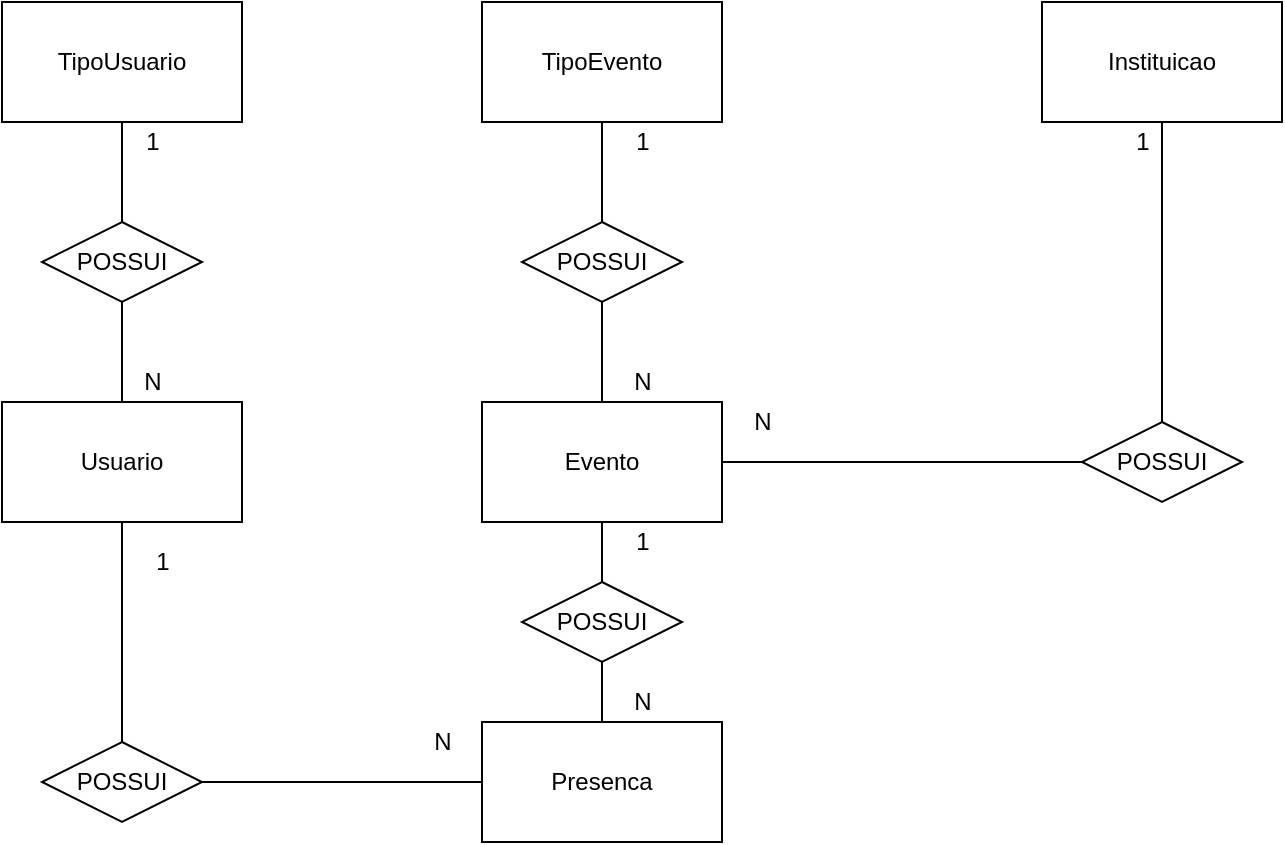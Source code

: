 <mxfile version="12.7.0" type="device" pages="2"><diagram id="K48aJAvUoYO4O04PB2SY" name="Conceitual"><mxGraphModel dx="1038" dy="553" grid="1" gridSize="10" guides="1" tooltips="1" connect="1" arrows="1" fold="1" page="1" pageScale="1" pageWidth="827" pageHeight="1169" math="0" shadow="0"><root><mxCell id="0"/><mxCell id="1" parent="0"/><mxCell id="UtVYDfnkiscIZYgekCT1-8" style="edgeStyle=orthogonalEdgeStyle;rounded=0;orthogonalLoop=1;jettySize=auto;html=1;endArrow=none;endFill=0;" parent="1" source="UtVYDfnkiscIZYgekCT1-1" target="UtVYDfnkiscIZYgekCT1-7" edge="1"><mxGeometry relative="1" as="geometry"/></mxCell><mxCell id="UtVYDfnkiscIZYgekCT1-1" value="TipoUsuario" style="rounded=0;whiteSpace=wrap;html=1;" parent="1" vertex="1"><mxGeometry x="80" y="80" width="120" height="60" as="geometry"/></mxCell><mxCell id="UtVYDfnkiscIZYgekCT1-23" style="edgeStyle=orthogonalEdgeStyle;rounded=0;orthogonalLoop=1;jettySize=auto;html=1;endArrow=none;endFill=0;" parent="1" source="UtVYDfnkiscIZYgekCT1-2" target="UtVYDfnkiscIZYgekCT1-22" edge="1"><mxGeometry relative="1" as="geometry"/></mxCell><mxCell id="UtVYDfnkiscIZYgekCT1-2" value="Usuario" style="rounded=0;whiteSpace=wrap;html=1;" parent="1" vertex="1"><mxGeometry x="80" y="280" width="120" height="60" as="geometry"/></mxCell><mxCell id="UtVYDfnkiscIZYgekCT1-13" style="edgeStyle=orthogonalEdgeStyle;rounded=0;orthogonalLoop=1;jettySize=auto;html=1;endArrow=none;endFill=0;" parent="1" source="UtVYDfnkiscIZYgekCT1-3" target="UtVYDfnkiscIZYgekCT1-12" edge="1"><mxGeometry relative="1" as="geometry"/></mxCell><mxCell id="UtVYDfnkiscIZYgekCT1-3" value="TipoEvento" style="rounded=0;whiteSpace=wrap;html=1;" parent="1" vertex="1"><mxGeometry x="320" y="80" width="120" height="60" as="geometry"/></mxCell><mxCell id="UtVYDfnkiscIZYgekCT1-18" style="edgeStyle=orthogonalEdgeStyle;rounded=0;orthogonalLoop=1;jettySize=auto;html=1;endArrow=none;endFill=0;" parent="1" source="UtVYDfnkiscIZYgekCT1-4" target="UtVYDfnkiscIZYgekCT1-17" edge="1"><mxGeometry relative="1" as="geometry"/></mxCell><mxCell id="UtVYDfnkiscIZYgekCT1-4" value="Evento" style="rounded=0;whiteSpace=wrap;html=1;" parent="1" vertex="1"><mxGeometry x="320" y="280" width="120" height="60" as="geometry"/></mxCell><mxCell id="UtVYDfnkiscIZYgekCT1-5" value="Presenca" style="rounded=0;whiteSpace=wrap;html=1;" parent="1" vertex="1"><mxGeometry x="320" y="440" width="120" height="60" as="geometry"/></mxCell><mxCell id="UtVYDfnkiscIZYgekCT1-28" style="edgeStyle=orthogonalEdgeStyle;rounded=0;orthogonalLoop=1;jettySize=auto;html=1;entryX=0.5;entryY=0;entryDx=0;entryDy=0;endArrow=none;endFill=0;" parent="1" source="UtVYDfnkiscIZYgekCT1-6" target="UtVYDfnkiscIZYgekCT1-27" edge="1"><mxGeometry relative="1" as="geometry"/></mxCell><mxCell id="UtVYDfnkiscIZYgekCT1-6" value="Instituicao" style="rounded=0;whiteSpace=wrap;html=1;" parent="1" vertex="1"><mxGeometry x="600" y="80" width="120" height="60" as="geometry"/></mxCell><mxCell id="UtVYDfnkiscIZYgekCT1-9" style="edgeStyle=orthogonalEdgeStyle;rounded=0;orthogonalLoop=1;jettySize=auto;html=1;endArrow=none;endFill=0;" parent="1" source="UtVYDfnkiscIZYgekCT1-7" target="UtVYDfnkiscIZYgekCT1-2" edge="1"><mxGeometry relative="1" as="geometry"/></mxCell><mxCell id="UtVYDfnkiscIZYgekCT1-7" value="POSSUI" style="rhombus;whiteSpace=wrap;html=1;" parent="1" vertex="1"><mxGeometry x="100" y="190" width="80" height="40" as="geometry"/></mxCell><mxCell id="UtVYDfnkiscIZYgekCT1-10" value="1" style="text;html=1;align=center;verticalAlign=middle;resizable=0;points=[];autosize=1;" parent="1" vertex="1"><mxGeometry x="145" y="140" width="20" height="20" as="geometry"/></mxCell><mxCell id="UtVYDfnkiscIZYgekCT1-11" value="N" style="text;html=1;align=center;verticalAlign=middle;resizable=0;points=[];autosize=1;" parent="1" vertex="1"><mxGeometry x="145" y="260" width="20" height="20" as="geometry"/></mxCell><mxCell id="UtVYDfnkiscIZYgekCT1-14" style="edgeStyle=orthogonalEdgeStyle;rounded=0;orthogonalLoop=1;jettySize=auto;html=1;entryX=0.5;entryY=0;entryDx=0;entryDy=0;endArrow=none;endFill=0;" parent="1" source="UtVYDfnkiscIZYgekCT1-12" target="UtVYDfnkiscIZYgekCT1-4" edge="1"><mxGeometry relative="1" as="geometry"/></mxCell><mxCell id="UtVYDfnkiscIZYgekCT1-12" value="POSSUI" style="rhombus;whiteSpace=wrap;html=1;" parent="1" vertex="1"><mxGeometry x="340" y="190" width="80" height="40" as="geometry"/></mxCell><mxCell id="UtVYDfnkiscIZYgekCT1-15" value="1" style="text;html=1;align=center;verticalAlign=middle;resizable=0;points=[];autosize=1;" parent="1" vertex="1"><mxGeometry x="390" y="140" width="20" height="20" as="geometry"/></mxCell><mxCell id="UtVYDfnkiscIZYgekCT1-16" value="N" style="text;html=1;align=center;verticalAlign=middle;resizable=0;points=[];autosize=1;" parent="1" vertex="1"><mxGeometry x="390" y="260" width="20" height="20" as="geometry"/></mxCell><mxCell id="UtVYDfnkiscIZYgekCT1-19" style="edgeStyle=orthogonalEdgeStyle;rounded=0;orthogonalLoop=1;jettySize=auto;html=1;endArrow=none;endFill=0;" parent="1" source="UtVYDfnkiscIZYgekCT1-17" target="UtVYDfnkiscIZYgekCT1-5" edge="1"><mxGeometry relative="1" as="geometry"/></mxCell><mxCell id="UtVYDfnkiscIZYgekCT1-17" value="POSSUI" style="rhombus;whiteSpace=wrap;html=1;" parent="1" vertex="1"><mxGeometry x="340" y="370" width="80" height="40" as="geometry"/></mxCell><mxCell id="UtVYDfnkiscIZYgekCT1-20" value="1" style="text;html=1;align=center;verticalAlign=middle;resizable=0;points=[];autosize=1;" parent="1" vertex="1"><mxGeometry x="390" y="340" width="20" height="20" as="geometry"/></mxCell><mxCell id="UtVYDfnkiscIZYgekCT1-21" value="N" style="text;html=1;align=center;verticalAlign=middle;resizable=0;points=[];autosize=1;" parent="1" vertex="1"><mxGeometry x="390" y="420" width="20" height="20" as="geometry"/></mxCell><mxCell id="UtVYDfnkiscIZYgekCT1-24" style="edgeStyle=orthogonalEdgeStyle;rounded=0;orthogonalLoop=1;jettySize=auto;html=1;endArrow=none;endFill=0;" parent="1" source="UtVYDfnkiscIZYgekCT1-22" target="UtVYDfnkiscIZYgekCT1-5" edge="1"><mxGeometry relative="1" as="geometry"/></mxCell><mxCell id="UtVYDfnkiscIZYgekCT1-22" value="POSSUI" style="rhombus;whiteSpace=wrap;html=1;" parent="1" vertex="1"><mxGeometry x="100" y="450" width="80" height="40" as="geometry"/></mxCell><mxCell id="UtVYDfnkiscIZYgekCT1-25" value="1" style="text;html=1;align=center;verticalAlign=middle;resizable=0;points=[];autosize=1;" parent="1" vertex="1"><mxGeometry x="150" y="350" width="20" height="20" as="geometry"/></mxCell><mxCell id="UtVYDfnkiscIZYgekCT1-26" value="N" style="text;html=1;align=center;verticalAlign=middle;resizable=0;points=[];autosize=1;" parent="1" vertex="1"><mxGeometry x="290" y="440" width="20" height="20" as="geometry"/></mxCell><mxCell id="UtVYDfnkiscIZYgekCT1-29" style="edgeStyle=orthogonalEdgeStyle;rounded=0;orthogonalLoop=1;jettySize=auto;html=1;endArrow=none;endFill=0;" parent="1" source="UtVYDfnkiscIZYgekCT1-27" target="UtVYDfnkiscIZYgekCT1-4" edge="1"><mxGeometry relative="1" as="geometry"/></mxCell><mxCell id="UtVYDfnkiscIZYgekCT1-27" value="POSSUI" style="rhombus;whiteSpace=wrap;html=1;" parent="1" vertex="1"><mxGeometry x="620" y="290" width="80" height="40" as="geometry"/></mxCell><mxCell id="UtVYDfnkiscIZYgekCT1-30" value="1" style="text;html=1;align=center;verticalAlign=middle;resizable=0;points=[];autosize=1;" parent="1" vertex="1"><mxGeometry x="640" y="140" width="20" height="20" as="geometry"/></mxCell><mxCell id="UtVYDfnkiscIZYgekCT1-31" value="N" style="text;html=1;align=center;verticalAlign=middle;resizable=0;points=[];autosize=1;" parent="1" vertex="1"><mxGeometry x="450" y="280" width="20" height="20" as="geometry"/></mxCell></root></mxGraphModel></diagram><diagram id="8m7ZlfTtqjZyplbw3wI1" name="Logico"><mxGraphModel dx="1038" dy="580" grid="1" gridSize="10" guides="1" tooltips="1" connect="1" arrows="1" fold="1" page="1" pageScale="1" pageWidth="827" pageHeight="1169" math="0" shadow="0"><root><mxCell id="Yp0lkt85vlOk4beEO4SD-0"/><mxCell id="Yp0lkt85vlOk4beEO4SD-1" parent="Yp0lkt85vlOk4beEO4SD-0"/><mxCell id="Yp0lkt85vlOk4beEO4SD-2" value="TipoUsuario" style="swimlane;fontStyle=0;childLayout=stackLayout;horizontal=1;startSize=26;fillColor=#e0e0e0;horizontalStack=0;resizeParent=1;resizeParentMax=0;resizeLast=0;collapsible=1;marginBottom=0;swimlaneFillColor=#ffffff;align=center;fontSize=14;" vertex="1" parent="Yp0lkt85vlOk4beEO4SD-1"><mxGeometry x="53.12" y="80" width="186.88" height="92" as="geometry"/></mxCell><mxCell id="Yp0lkt85vlOk4beEO4SD-3" value="IdTipoUsuario (int)" style="shape=partialRectangle;top=0;left=0;right=0;bottom=1;align=left;verticalAlign=middle;fillColor=none;spacingLeft=34;spacingRight=4;overflow=hidden;rotatable=0;points=[[0,0.5],[1,0.5]];portConstraint=eastwest;dropTarget=0;fontStyle=5;fontSize=12;" vertex="1" parent="Yp0lkt85vlOk4beEO4SD-2"><mxGeometry y="26" width="186.88" height="30" as="geometry"/></mxCell><mxCell id="Yp0lkt85vlOk4beEO4SD-4" value="PK" style="shape=partialRectangle;top=0;left=0;bottom=0;fillColor=none;align=left;verticalAlign=middle;spacingLeft=4;spacingRight=4;overflow=hidden;rotatable=0;points=[];portConstraint=eastwest;part=1;fontSize=12;" vertex="1" connectable="0" parent="Yp0lkt85vlOk4beEO4SD-3"><mxGeometry width="30" height="30" as="geometry"/></mxCell><mxCell id="Yp0lkt85vlOk4beEO4SD-5" value="TituloTipoUsuario (varchar)" style="shape=partialRectangle;top=0;left=0;right=0;bottom=0;align=left;verticalAlign=top;fillColor=none;spacingLeft=34;spacingRight=4;overflow=hidden;rotatable=0;points=[[0,0.5],[1,0.5]];portConstraint=eastwest;dropTarget=0;fontSize=12;" vertex="1" parent="Yp0lkt85vlOk4beEO4SD-2"><mxGeometry y="56" width="186.88" height="26" as="geometry"/></mxCell><mxCell id="Yp0lkt85vlOk4beEO4SD-6" value="" style="shape=partialRectangle;top=0;left=0;bottom=0;fillColor=none;align=left;verticalAlign=top;spacingLeft=4;spacingRight=4;overflow=hidden;rotatable=0;points=[];portConstraint=eastwest;part=1;fontSize=12;" vertex="1" connectable="0" parent="Yp0lkt85vlOk4beEO4SD-5"><mxGeometry width="30" height="26" as="geometry"/></mxCell><mxCell id="Yp0lkt85vlOk4beEO4SD-11" value="" style="shape=partialRectangle;top=0;left=0;right=0;bottom=0;align=left;verticalAlign=top;fillColor=none;spacingLeft=34;spacingRight=4;overflow=hidden;rotatable=0;points=[[0,0.5],[1,0.5]];portConstraint=eastwest;dropTarget=0;fontSize=12;" vertex="1" parent="Yp0lkt85vlOk4beEO4SD-2"><mxGeometry y="82" width="186.88" height="10" as="geometry"/></mxCell><mxCell id="Yp0lkt85vlOk4beEO4SD-12" value="" style="shape=partialRectangle;top=0;left=0;bottom=0;fillColor=none;align=left;verticalAlign=top;spacingLeft=4;spacingRight=4;overflow=hidden;rotatable=0;points=[];portConstraint=eastwest;part=1;fontSize=12;" vertex="1" connectable="0" parent="Yp0lkt85vlOk4beEO4SD-11"><mxGeometry width="30" height="10" as="geometry"/></mxCell><mxCell id="Yp0lkt85vlOk4beEO4SD-13" value="TipoEvento" style="swimlane;fontStyle=0;childLayout=stackLayout;horizontal=1;startSize=26;fillColor=#e0e0e0;horizontalStack=0;resizeParent=1;resizeParentMax=0;resizeLast=0;collapsible=1;marginBottom=0;swimlaneFillColor=#ffffff;align=center;fontSize=14;" vertex="1" parent="Yp0lkt85vlOk4beEO4SD-1"><mxGeometry x="53.12" y="360" width="186.88" height="92" as="geometry"/></mxCell><mxCell id="Yp0lkt85vlOk4beEO4SD-14" value="IdTipoEvento (int)" style="shape=partialRectangle;top=0;left=0;right=0;bottom=1;align=left;verticalAlign=middle;fillColor=none;spacingLeft=34;spacingRight=4;overflow=hidden;rotatable=0;points=[[0,0.5],[1,0.5]];portConstraint=eastwest;dropTarget=0;fontStyle=5;fontSize=12;" vertex="1" parent="Yp0lkt85vlOk4beEO4SD-13"><mxGeometry y="26" width="186.88" height="30" as="geometry"/></mxCell><mxCell id="Yp0lkt85vlOk4beEO4SD-15" value="PK" style="shape=partialRectangle;top=0;left=0;bottom=0;fillColor=none;align=left;verticalAlign=middle;spacingLeft=4;spacingRight=4;overflow=hidden;rotatable=0;points=[];portConstraint=eastwest;part=1;fontSize=12;" vertex="1" connectable="0" parent="Yp0lkt85vlOk4beEO4SD-14"><mxGeometry width="30" height="30" as="geometry"/></mxCell><mxCell id="Yp0lkt85vlOk4beEO4SD-16" value="TituloTipoEvento (varchar)" style="shape=partialRectangle;top=0;left=0;right=0;bottom=0;align=left;verticalAlign=top;fillColor=none;spacingLeft=34;spacingRight=4;overflow=hidden;rotatable=0;points=[[0,0.5],[1,0.5]];portConstraint=eastwest;dropTarget=0;fontSize=12;" vertex="1" parent="Yp0lkt85vlOk4beEO4SD-13"><mxGeometry y="56" width="186.88" height="26" as="geometry"/></mxCell><mxCell id="Yp0lkt85vlOk4beEO4SD-17" value="" style="shape=partialRectangle;top=0;left=0;bottom=0;fillColor=none;align=left;verticalAlign=top;spacingLeft=4;spacingRight=4;overflow=hidden;rotatable=0;points=[];portConstraint=eastwest;part=1;fontSize=12;" vertex="1" connectable="0" parent="Yp0lkt85vlOk4beEO4SD-16"><mxGeometry width="30" height="26" as="geometry"/></mxCell><mxCell id="Yp0lkt85vlOk4beEO4SD-22" value="" style="shape=partialRectangle;top=0;left=0;right=0;bottom=0;align=left;verticalAlign=top;fillColor=none;spacingLeft=34;spacingRight=4;overflow=hidden;rotatable=0;points=[[0,0.5],[1,0.5]];portConstraint=eastwest;dropTarget=0;fontSize=12;" vertex="1" parent="Yp0lkt85vlOk4beEO4SD-13"><mxGeometry y="82" width="186.88" height="10" as="geometry"/></mxCell><mxCell id="Yp0lkt85vlOk4beEO4SD-23" value="" style="shape=partialRectangle;top=0;left=0;bottom=0;fillColor=none;align=left;verticalAlign=top;spacingLeft=4;spacingRight=4;overflow=hidden;rotatable=0;points=[];portConstraint=eastwest;part=1;fontSize=12;" vertex="1" connectable="0" parent="Yp0lkt85vlOk4beEO4SD-22"><mxGeometry width="30" height="10" as="geometry"/></mxCell><mxCell id="Yp0lkt85vlOk4beEO4SD-24" value="Instituicao" style="swimlane;fontStyle=0;childLayout=stackLayout;horizontal=1;startSize=26;fillColor=#e0e0e0;horizontalStack=0;resizeParent=1;resizeParentMax=0;resizeLast=0;collapsible=1;marginBottom=0;swimlaneFillColor=#ffffff;align=center;fontSize=14;" vertex="1" parent="Yp0lkt85vlOk4beEO4SD-1"><mxGeometry x="53.12" y="520" width="186.88" height="144" as="geometry"/></mxCell><mxCell id="Yp0lkt85vlOk4beEO4SD-25" value="IdInstituicao (int)" style="shape=partialRectangle;top=0;left=0;right=0;bottom=1;align=left;verticalAlign=middle;fillColor=none;spacingLeft=34;spacingRight=4;overflow=hidden;rotatable=0;points=[[0,0.5],[1,0.5]];portConstraint=eastwest;dropTarget=0;fontStyle=5;fontSize=12;" vertex="1" parent="Yp0lkt85vlOk4beEO4SD-24"><mxGeometry y="26" width="186.88" height="30" as="geometry"/></mxCell><mxCell id="Yp0lkt85vlOk4beEO4SD-26" value="PK" style="shape=partialRectangle;top=0;left=0;bottom=0;fillColor=none;align=left;verticalAlign=middle;spacingLeft=4;spacingRight=4;overflow=hidden;rotatable=0;points=[];portConstraint=eastwest;part=1;fontSize=12;" vertex="1" connectable="0" parent="Yp0lkt85vlOk4beEO4SD-25"><mxGeometry width="30" height="30" as="geometry"/></mxCell><mxCell id="Yp0lkt85vlOk4beEO4SD-27" value="CNPJ (char)" style="shape=partialRectangle;top=0;left=0;right=0;bottom=0;align=left;verticalAlign=top;fillColor=none;spacingLeft=34;spacingRight=4;overflow=hidden;rotatable=0;points=[[0,0.5],[1,0.5]];portConstraint=eastwest;dropTarget=0;fontSize=12;" vertex="1" parent="Yp0lkt85vlOk4beEO4SD-24"><mxGeometry y="56" width="186.88" height="26" as="geometry"/></mxCell><mxCell id="Yp0lkt85vlOk4beEO4SD-28" value="" style="shape=partialRectangle;top=0;left=0;bottom=0;fillColor=none;align=left;verticalAlign=top;spacingLeft=4;spacingRight=4;overflow=hidden;rotatable=0;points=[];portConstraint=eastwest;part=1;fontSize=12;" vertex="1" connectable="0" parent="Yp0lkt85vlOk4beEO4SD-27"><mxGeometry width="30" height="26" as="geometry"/></mxCell><mxCell id="Yp0lkt85vlOk4beEO4SD-31" value="NomeFantasia (varchar)" style="shape=partialRectangle;top=0;left=0;right=0;bottom=0;align=left;verticalAlign=top;fillColor=none;spacingLeft=34;spacingRight=4;overflow=hidden;rotatable=0;points=[[0,0.5],[1,0.5]];portConstraint=eastwest;dropTarget=0;fontSize=12;" vertex="1" parent="Yp0lkt85vlOk4beEO4SD-24"><mxGeometry y="82" width="186.88" height="26" as="geometry"/></mxCell><mxCell id="Yp0lkt85vlOk4beEO4SD-32" value="" style="shape=partialRectangle;top=0;left=0;bottom=0;fillColor=none;align=left;verticalAlign=top;spacingLeft=4;spacingRight=4;overflow=hidden;rotatable=0;points=[];portConstraint=eastwest;part=1;fontSize=12;" vertex="1" connectable="0" parent="Yp0lkt85vlOk4beEO4SD-31"><mxGeometry width="30" height="26" as="geometry"/></mxCell><mxCell id="Yp0lkt85vlOk4beEO4SD-33" value="Endereco (varchar)" style="shape=partialRectangle;top=0;left=0;right=0;bottom=0;align=left;verticalAlign=top;fillColor=none;spacingLeft=34;spacingRight=4;overflow=hidden;rotatable=0;points=[[0,0.5],[1,0.5]];portConstraint=eastwest;dropTarget=0;fontSize=12;" vertex="1" parent="Yp0lkt85vlOk4beEO4SD-24"><mxGeometry y="108" width="186.88" height="26" as="geometry"/></mxCell><mxCell id="Yp0lkt85vlOk4beEO4SD-34" value="" style="shape=partialRectangle;top=0;left=0;bottom=0;fillColor=none;align=left;verticalAlign=top;spacingLeft=4;spacingRight=4;overflow=hidden;rotatable=0;points=[];portConstraint=eastwest;part=1;fontSize=12;" vertex="1" connectable="0" parent="Yp0lkt85vlOk4beEO4SD-33"><mxGeometry width="30" height="26" as="geometry"/></mxCell><mxCell id="Yp0lkt85vlOk4beEO4SD-29" value="" style="shape=partialRectangle;top=0;left=0;right=0;bottom=0;align=left;verticalAlign=top;fillColor=none;spacingLeft=34;spacingRight=4;overflow=hidden;rotatable=0;points=[[0,0.5],[1,0.5]];portConstraint=eastwest;dropTarget=0;fontSize=12;" vertex="1" parent="Yp0lkt85vlOk4beEO4SD-24"><mxGeometry y="134" width="186.88" height="10" as="geometry"/></mxCell><mxCell id="Yp0lkt85vlOk4beEO4SD-30" value="" style="shape=partialRectangle;top=0;left=0;bottom=0;fillColor=none;align=left;verticalAlign=top;spacingLeft=4;spacingRight=4;overflow=hidden;rotatable=0;points=[];portConstraint=eastwest;part=1;fontSize=12;" vertex="1" connectable="0" parent="Yp0lkt85vlOk4beEO4SD-29"><mxGeometry width="30" height="10" as="geometry"/></mxCell><mxCell id="Yp0lkt85vlOk4beEO4SD-46" value="Usuario" style="swimlane;fontStyle=0;childLayout=stackLayout;horizontal=1;startSize=26;fillColor=#e0e0e0;horizontalStack=0;resizeParent=1;resizeParentMax=0;resizeLast=0;collapsible=1;marginBottom=0;swimlaneFillColor=#ffffff;align=center;fontSize=14;" vertex="1" parent="Yp0lkt85vlOk4beEO4SD-1"><mxGeometry x="306.06" y="80" width="213.12" height="216" as="geometry"/></mxCell><mxCell id="Yp0lkt85vlOk4beEO4SD-47" value="IdUsuario (int)" style="shape=partialRectangle;top=0;left=0;right=0;bottom=0;align=left;verticalAlign=middle;fillColor=none;spacingLeft=60;spacingRight=4;overflow=hidden;rotatable=0;points=[[0,0.5],[1,0.5]];portConstraint=eastwest;dropTarget=0;fontStyle=5;fontSize=12;" vertex="1" parent="Yp0lkt85vlOk4beEO4SD-46"><mxGeometry y="26" width="213.12" height="30" as="geometry"/></mxCell><mxCell id="Yp0lkt85vlOk4beEO4SD-48" value="PK" style="shape=partialRectangle;fontStyle=1;top=0;left=0;bottom=0;fillColor=none;align=left;verticalAlign=middle;spacingLeft=4;spacingRight=4;overflow=hidden;rotatable=0;points=[];portConstraint=eastwest;part=1;fontSize=12;" vertex="1" connectable="0" parent="Yp0lkt85vlOk4beEO4SD-47"><mxGeometry width="56" height="30" as="geometry"/></mxCell><mxCell id="Yp0lkt85vlOk4beEO4SD-49" value="IdTipoUsuario (int)" style="shape=partialRectangle;top=0;left=0;right=0;bottom=1;align=left;verticalAlign=middle;fillColor=none;spacingLeft=60;spacingRight=4;overflow=hidden;rotatable=0;points=[[0,0.5],[1,0.5]];portConstraint=eastwest;dropTarget=0;fontStyle=5;fontSize=12;" vertex="1" parent="Yp0lkt85vlOk4beEO4SD-46"><mxGeometry y="56" width="213.12" height="30" as="geometry"/></mxCell><mxCell id="Yp0lkt85vlOk4beEO4SD-50" value="FK1" style="shape=partialRectangle;fontStyle=1;top=0;left=0;bottom=0;fillColor=none;align=left;verticalAlign=middle;spacingLeft=4;spacingRight=4;overflow=hidden;rotatable=0;points=[];portConstraint=eastwest;part=1;fontSize=12;" vertex="1" connectable="0" parent="Yp0lkt85vlOk4beEO4SD-49"><mxGeometry width="56" height="30" as="geometry"/></mxCell><mxCell id="Yp0lkt85vlOk4beEO4SD-51" value="NomeUsuario (varchar)" style="shape=partialRectangle;top=0;left=0;right=0;bottom=0;align=left;verticalAlign=top;fillColor=none;spacingLeft=60;spacingRight=4;overflow=hidden;rotatable=0;points=[[0,0.5],[1,0.5]];portConstraint=eastwest;dropTarget=0;fontSize=12;" vertex="1" parent="Yp0lkt85vlOk4beEO4SD-46"><mxGeometry y="86" width="213.12" height="26" as="geometry"/></mxCell><mxCell id="Yp0lkt85vlOk4beEO4SD-52" value="" style="shape=partialRectangle;top=0;left=0;bottom=0;fillColor=none;align=left;verticalAlign=top;spacingLeft=4;spacingRight=4;overflow=hidden;rotatable=0;points=[];portConstraint=eastwest;part=1;fontSize=12;" vertex="1" connectable="0" parent="Yp0lkt85vlOk4beEO4SD-51"><mxGeometry width="56" height="26" as="geometry"/></mxCell><mxCell id="Yp0lkt85vlOk4beEO4SD-55" value="Email (varchar)" style="shape=partialRectangle;top=0;left=0;right=0;bottom=0;align=left;verticalAlign=top;fillColor=none;spacingLeft=60;spacingRight=4;overflow=hidden;rotatable=0;points=[[0,0.5],[1,0.5]];portConstraint=eastwest;dropTarget=0;fontSize=12;" vertex="1" parent="Yp0lkt85vlOk4beEO4SD-46"><mxGeometry y="112" width="213.12" height="26" as="geometry"/></mxCell><mxCell id="Yp0lkt85vlOk4beEO4SD-56" value="" style="shape=partialRectangle;top=0;left=0;bottom=0;fillColor=none;align=left;verticalAlign=top;spacingLeft=4;spacingRight=4;overflow=hidden;rotatable=0;points=[];portConstraint=eastwest;part=1;fontSize=12;" vertex="1" connectable="0" parent="Yp0lkt85vlOk4beEO4SD-55"><mxGeometry width="56" height="26" as="geometry"/></mxCell><mxCell id="Yp0lkt85vlOk4beEO4SD-53" value="Senha (varchar)" style="shape=partialRectangle;top=0;left=0;right=0;bottom=0;align=left;verticalAlign=top;fillColor=none;spacingLeft=60;spacingRight=4;overflow=hidden;rotatable=0;points=[[0,0.5],[1,0.5]];portConstraint=eastwest;dropTarget=0;fontSize=12;" vertex="1" parent="Yp0lkt85vlOk4beEO4SD-46"><mxGeometry y="138" width="213.12" height="26" as="geometry"/></mxCell><mxCell id="Yp0lkt85vlOk4beEO4SD-54" value="" style="shape=partialRectangle;top=0;left=0;bottom=0;fillColor=none;align=left;verticalAlign=top;spacingLeft=4;spacingRight=4;overflow=hidden;rotatable=0;points=[];portConstraint=eastwest;part=1;fontSize=12;" vertex="1" connectable="0" parent="Yp0lkt85vlOk4beEO4SD-53"><mxGeometry width="56" height="26" as="geometry"/></mxCell><mxCell id="Yp0lkt85vlOk4beEO4SD-57" value="DataCadastro (dateTime2)" style="shape=partialRectangle;top=0;left=0;right=0;bottom=0;align=left;verticalAlign=top;fillColor=none;spacingLeft=60;spacingRight=4;overflow=hidden;rotatable=0;points=[[0,0.5],[1,0.5]];portConstraint=eastwest;dropTarget=0;fontSize=12;" vertex="1" parent="Yp0lkt85vlOk4beEO4SD-46"><mxGeometry y="164" width="213.12" height="26" as="geometry"/></mxCell><mxCell id="Yp0lkt85vlOk4beEO4SD-58" value="" style="shape=partialRectangle;top=0;left=0;bottom=0;fillColor=none;align=left;verticalAlign=top;spacingLeft=4;spacingRight=4;overflow=hidden;rotatable=0;points=[];portConstraint=eastwest;part=1;fontSize=12;" vertex="1" connectable="0" parent="Yp0lkt85vlOk4beEO4SD-57"><mxGeometry width="56" height="26" as="geometry"/></mxCell><mxCell id="Yp0lkt85vlOk4beEO4SD-59" value="Genero (varchar)" style="shape=partialRectangle;top=0;left=0;right=0;bottom=0;align=left;verticalAlign=top;fillColor=none;spacingLeft=60;spacingRight=4;overflow=hidden;rotatable=0;points=[[0,0.5],[1,0.5]];portConstraint=eastwest;dropTarget=0;fontSize=12;" vertex="1" parent="Yp0lkt85vlOk4beEO4SD-46"><mxGeometry y="190" width="213.12" height="26" as="geometry"/></mxCell><mxCell id="Yp0lkt85vlOk4beEO4SD-60" value="" style="shape=partialRectangle;top=0;left=0;bottom=0;fillColor=none;align=left;verticalAlign=top;spacingLeft=4;spacingRight=4;overflow=hidden;rotatable=0;points=[];portConstraint=eastwest;part=1;fontSize=12;" vertex="1" connectable="0" parent="Yp0lkt85vlOk4beEO4SD-59"><mxGeometry width="56" height="26" as="geometry"/></mxCell><mxCell id="Yp0lkt85vlOk4beEO4SD-61" value="Evento" style="swimlane;fontStyle=0;childLayout=stackLayout;horizontal=1;startSize=26;fillColor=#e0e0e0;horizontalStack=0;resizeParent=1;resizeParentMax=0;resizeLast=0;collapsible=1;marginBottom=0;swimlaneFillColor=#ffffff;align=center;fontSize=14;" vertex="1" parent="Yp0lkt85vlOk4beEO4SD-1"><mxGeometry x="306.06" y="360" width="203.94" height="220" as="geometry"/></mxCell><mxCell id="Yp0lkt85vlOk4beEO4SD-62" value="IdEvento (int)" style="shape=partialRectangle;top=0;left=0;right=0;bottom=0;align=left;verticalAlign=middle;fillColor=none;spacingLeft=60;spacingRight=4;overflow=hidden;rotatable=0;points=[[0,0.5],[1,0.5]];portConstraint=eastwest;dropTarget=0;fontStyle=5;fontSize=12;" vertex="1" parent="Yp0lkt85vlOk4beEO4SD-61"><mxGeometry y="26" width="203.94" height="30" as="geometry"/></mxCell><mxCell id="Yp0lkt85vlOk4beEO4SD-63" value="PK" style="shape=partialRectangle;fontStyle=1;top=0;left=0;bottom=0;fillColor=none;align=left;verticalAlign=middle;spacingLeft=4;spacingRight=4;overflow=hidden;rotatable=0;points=[];portConstraint=eastwest;part=1;fontSize=12;" vertex="1" connectable="0" parent="Yp0lkt85vlOk4beEO4SD-62"><mxGeometry width="56" height="30" as="geometry"/></mxCell><mxCell id="Yp0lkt85vlOk4beEO4SD-76" value="IdTipoEvento (int)" style="shape=partialRectangle;top=0;left=0;right=0;bottom=0;align=left;verticalAlign=middle;fillColor=none;spacingLeft=60;spacingRight=4;overflow=hidden;rotatable=0;points=[[0,0.5],[1,0.5]];portConstraint=eastwest;dropTarget=0;fontStyle=5;fontSize=12;" vertex="1" parent="Yp0lkt85vlOk4beEO4SD-61"><mxGeometry y="56" width="203.94" height="30" as="geometry"/></mxCell><mxCell id="Yp0lkt85vlOk4beEO4SD-77" value="FK1" style="shape=partialRectangle;fontStyle=1;top=0;left=0;bottom=0;fillColor=none;align=left;verticalAlign=middle;spacingLeft=4;spacingRight=4;overflow=hidden;rotatable=0;points=[];portConstraint=eastwest;part=1;fontSize=12;" vertex="1" connectable="0" parent="Yp0lkt85vlOk4beEO4SD-76"><mxGeometry width="56" height="30" as="geometry"/></mxCell><mxCell id="Yp0lkt85vlOk4beEO4SD-64" value="IdInstituicao (int)" style="shape=partialRectangle;top=0;left=0;right=0;bottom=1;align=left;verticalAlign=middle;fillColor=none;spacingLeft=60;spacingRight=4;overflow=hidden;rotatable=0;points=[[0,0.5],[1,0.5]];portConstraint=eastwest;dropTarget=0;fontStyle=5;fontSize=12;" vertex="1" parent="Yp0lkt85vlOk4beEO4SD-61"><mxGeometry y="86" width="203.94" height="30" as="geometry"/></mxCell><mxCell id="Yp0lkt85vlOk4beEO4SD-65" value="FK2" style="shape=partialRectangle;fontStyle=1;top=0;left=0;bottom=0;fillColor=none;align=left;verticalAlign=middle;spacingLeft=4;spacingRight=4;overflow=hidden;rotatable=0;points=[];portConstraint=eastwest;part=1;fontSize=12;" vertex="1" connectable="0" parent="Yp0lkt85vlOk4beEO4SD-64"><mxGeometry width="56" height="30" as="geometry"/></mxCell><mxCell id="Yp0lkt85vlOk4beEO4SD-66" value="NomeEvento (varchar)" style="shape=partialRectangle;top=0;left=0;right=0;bottom=0;align=left;verticalAlign=top;fillColor=none;spacingLeft=60;spacingRight=4;overflow=hidden;rotatable=0;points=[[0,0.5],[1,0.5]];portConstraint=eastwest;dropTarget=0;fontSize=12;" vertex="1" parent="Yp0lkt85vlOk4beEO4SD-61"><mxGeometry y="116" width="203.94" height="26" as="geometry"/></mxCell><mxCell id="Yp0lkt85vlOk4beEO4SD-67" value="" style="shape=partialRectangle;top=0;left=0;bottom=0;fillColor=none;align=left;verticalAlign=top;spacingLeft=4;spacingRight=4;overflow=hidden;rotatable=0;points=[];portConstraint=eastwest;part=1;fontSize=12;" vertex="1" connectable="0" parent="Yp0lkt85vlOk4beEO4SD-66"><mxGeometry width="56" height="26" as="geometry"/></mxCell><mxCell id="Yp0lkt85vlOk4beEO4SD-68" value="AcessoLivre (bit)" style="shape=partialRectangle;top=0;left=0;right=0;bottom=0;align=left;verticalAlign=top;fillColor=none;spacingLeft=60;spacingRight=4;overflow=hidden;rotatable=0;points=[[0,0.5],[1,0.5]];portConstraint=eastwest;dropTarget=0;fontSize=12;" vertex="1" parent="Yp0lkt85vlOk4beEO4SD-61"><mxGeometry y="142" width="203.94" height="26" as="geometry"/></mxCell><mxCell id="Yp0lkt85vlOk4beEO4SD-69" value="" style="shape=partialRectangle;top=0;left=0;bottom=0;fillColor=none;align=left;verticalAlign=top;spacingLeft=4;spacingRight=4;overflow=hidden;rotatable=0;points=[];portConstraint=eastwest;part=1;fontSize=12;" vertex="1" connectable="0" parent="Yp0lkt85vlOk4beEO4SD-68"><mxGeometry width="56" height="26" as="geometry"/></mxCell><mxCell id="Yp0lkt85vlOk4beEO4SD-70" value="DataEvento (dateTime2)" style="shape=partialRectangle;top=0;left=0;right=0;bottom=0;align=left;verticalAlign=top;fillColor=none;spacingLeft=60;spacingRight=4;overflow=hidden;rotatable=0;points=[[0,0.5],[1,0.5]];portConstraint=eastwest;dropTarget=0;fontSize=12;" vertex="1" parent="Yp0lkt85vlOk4beEO4SD-61"><mxGeometry y="168" width="203.94" height="26" as="geometry"/></mxCell><mxCell id="Yp0lkt85vlOk4beEO4SD-71" value="" style="shape=partialRectangle;top=0;left=0;bottom=0;fillColor=none;align=left;verticalAlign=top;spacingLeft=4;spacingRight=4;overflow=hidden;rotatable=0;points=[];portConstraint=eastwest;part=1;fontSize=12;" vertex="1" connectable="0" parent="Yp0lkt85vlOk4beEO4SD-70"><mxGeometry width="56" height="26" as="geometry"/></mxCell><mxCell id="Yp0lkt85vlOk4beEO4SD-72" value="Descricao (varchar)" style="shape=partialRectangle;top=0;left=0;right=0;bottom=0;align=left;verticalAlign=top;fillColor=none;spacingLeft=60;spacingRight=4;overflow=hidden;rotatable=0;points=[[0,0.5],[1,0.5]];portConstraint=eastwest;dropTarget=0;fontSize=12;" vertex="1" parent="Yp0lkt85vlOk4beEO4SD-61"><mxGeometry y="194" width="203.94" height="26" as="geometry"/></mxCell><mxCell id="Yp0lkt85vlOk4beEO4SD-73" value="" style="shape=partialRectangle;top=0;left=0;bottom=0;fillColor=none;align=left;verticalAlign=top;spacingLeft=4;spacingRight=4;overflow=hidden;rotatable=0;points=[];portConstraint=eastwest;part=1;fontSize=12;" vertex="1" connectable="0" parent="Yp0lkt85vlOk4beEO4SD-72"><mxGeometry width="56" height="26" as="geometry"/></mxCell><mxCell id="Yp0lkt85vlOk4beEO4SD-78" value="Presenca" style="swimlane;fontStyle=0;childLayout=stackLayout;horizontal=1;startSize=26;fillColor=#e0e0e0;horizontalStack=0;resizeParent=1;resizeParentMax=0;resizeLast=0;collapsible=1;marginBottom=0;swimlaneFillColor=#ffffff;align=center;fontSize=14;" vertex="1" parent="Yp0lkt85vlOk4beEO4SD-1"><mxGeometry x="600" y="80" width="180" height="142" as="geometry"/></mxCell><mxCell id="Yp0lkt85vlOk4beEO4SD-79" value="IdPresenca (int)" style="shape=partialRectangle;top=0;left=0;right=0;bottom=0;align=left;verticalAlign=middle;fillColor=none;spacingLeft=60;spacingRight=4;overflow=hidden;rotatable=0;points=[[0,0.5],[1,0.5]];portConstraint=eastwest;dropTarget=0;fontStyle=5;fontSize=12;" vertex="1" parent="Yp0lkt85vlOk4beEO4SD-78"><mxGeometry y="26" width="180" height="30" as="geometry"/></mxCell><mxCell id="Yp0lkt85vlOk4beEO4SD-80" value="PK" style="shape=partialRectangle;fontStyle=1;top=0;left=0;bottom=0;fillColor=none;align=left;verticalAlign=middle;spacingLeft=4;spacingRight=4;overflow=hidden;rotatable=0;points=[];portConstraint=eastwest;part=1;fontSize=12;" vertex="1" connectable="0" parent="Yp0lkt85vlOk4beEO4SD-79"><mxGeometry width="56" height="30" as="geometry"/></mxCell><mxCell id="Yp0lkt85vlOk4beEO4SD-81" value="IdUsuario (int)" style="shape=partialRectangle;top=0;left=0;right=0;bottom=0;align=left;verticalAlign=middle;fillColor=none;spacingLeft=60;spacingRight=4;overflow=hidden;rotatable=0;points=[[0,0.5],[1,0.5]];portConstraint=eastwest;dropTarget=0;fontStyle=5;fontSize=12;" vertex="1" parent="Yp0lkt85vlOk4beEO4SD-78"><mxGeometry y="56" width="180" height="30" as="geometry"/></mxCell><mxCell id="Yp0lkt85vlOk4beEO4SD-82" value="FK1" style="shape=partialRectangle;fontStyle=1;top=0;left=0;bottom=0;fillColor=none;align=left;verticalAlign=middle;spacingLeft=4;spacingRight=4;overflow=hidden;rotatable=0;points=[];portConstraint=eastwest;part=1;fontSize=12;" vertex="1" connectable="0" parent="Yp0lkt85vlOk4beEO4SD-81"><mxGeometry width="56" height="30" as="geometry"/></mxCell><mxCell id="Yp0lkt85vlOk4beEO4SD-83" value="IdEvento (int)" style="shape=partialRectangle;top=0;left=0;right=0;bottom=1;align=left;verticalAlign=middle;fillColor=none;spacingLeft=60;spacingRight=4;overflow=hidden;rotatable=0;points=[[0,0.5],[1,0.5]];portConstraint=eastwest;dropTarget=0;fontStyle=5;fontSize=12;" vertex="1" parent="Yp0lkt85vlOk4beEO4SD-78"><mxGeometry y="86" width="180" height="30" as="geometry"/></mxCell><mxCell id="Yp0lkt85vlOk4beEO4SD-84" value="FK2" style="shape=partialRectangle;fontStyle=1;top=0;left=0;bottom=0;fillColor=none;align=left;verticalAlign=middle;spacingLeft=4;spacingRight=4;overflow=hidden;rotatable=0;points=[];portConstraint=eastwest;part=1;fontSize=12;" vertex="1" connectable="0" parent="Yp0lkt85vlOk4beEO4SD-83"><mxGeometry width="56" height="30" as="geometry"/></mxCell><mxCell id="Yp0lkt85vlOk4beEO4SD-85" value="Situacao (varchar)" style="shape=partialRectangle;top=0;left=0;right=0;bottom=0;align=left;verticalAlign=top;fillColor=none;spacingLeft=60;spacingRight=4;overflow=hidden;rotatable=0;points=[[0,0.5],[1,0.5]];portConstraint=eastwest;dropTarget=0;fontSize=12;" vertex="1" parent="Yp0lkt85vlOk4beEO4SD-78"><mxGeometry y="116" width="180" height="26" as="geometry"/></mxCell><mxCell id="Yp0lkt85vlOk4beEO4SD-86" value="" style="shape=partialRectangle;top=0;left=0;bottom=0;fillColor=none;align=left;verticalAlign=top;spacingLeft=4;spacingRight=4;overflow=hidden;rotatable=0;points=[];portConstraint=eastwest;part=1;fontSize=12;" vertex="1" connectable="0" parent="Yp0lkt85vlOk4beEO4SD-85"><mxGeometry width="56" height="26" as="geometry"/></mxCell><mxCell id="Yp0lkt85vlOk4beEO4SD-94" value="" style="edgeStyle=entityRelationEdgeStyle;fontSize=12;html=1;endArrow=ERoneToMany;" edge="1" parent="Yp0lkt85vlOk4beEO4SD-1" source="Yp0lkt85vlOk4beEO4SD-3" target="Yp0lkt85vlOk4beEO4SD-49"><mxGeometry width="100" height="100" relative="1" as="geometry"><mxPoint x="570" y="420" as="sourcePoint"/><mxPoint x="670" y="320" as="targetPoint"/></mxGeometry></mxCell><mxCell id="qqscGnmO3KYMZoizuG6e-0" value="" style="edgeStyle=entityRelationEdgeStyle;fontSize=12;html=1;endArrow=ERoneToMany;" edge="1" parent="Yp0lkt85vlOk4beEO4SD-1" source="Yp0lkt85vlOk4beEO4SD-14" target="Yp0lkt85vlOk4beEO4SD-76"><mxGeometry width="100" height="100" relative="1" as="geometry"><mxPoint x="130.0" y="230" as="sourcePoint"/><mxPoint x="250.0" y="260" as="targetPoint"/></mxGeometry></mxCell><mxCell id="qqscGnmO3KYMZoizuG6e-1" value="" style="edgeStyle=entityRelationEdgeStyle;fontSize=12;html=1;endArrow=ERoneToMany;" edge="1" parent="Yp0lkt85vlOk4beEO4SD-1" source="Yp0lkt85vlOk4beEO4SD-25" target="Yp0lkt85vlOk4beEO4SD-64"><mxGeometry width="100" height="100" relative="1" as="geometry"><mxPoint x="530.0" y="360" as="sourcePoint"/><mxPoint x="650.0" y="390" as="targetPoint"/></mxGeometry></mxCell><mxCell id="qqscGnmO3KYMZoizuG6e-2" value="" style="edgeStyle=entityRelationEdgeStyle;fontSize=12;html=1;endArrow=ERoneToMany;" edge="1" parent="Yp0lkt85vlOk4beEO4SD-1" source="Yp0lkt85vlOk4beEO4SD-62" target="Yp0lkt85vlOk4beEO4SD-83"><mxGeometry width="100" height="100" relative="1" as="geometry"><mxPoint x="580.0" y="290" as="sourcePoint"/><mxPoint x="700.0" y="320" as="targetPoint"/></mxGeometry></mxCell><mxCell id="qqscGnmO3KYMZoizuG6e-3" value="" style="edgeStyle=entityRelationEdgeStyle;fontSize=12;html=1;endArrow=ERoneToMany;" edge="1" parent="Yp0lkt85vlOk4beEO4SD-1" source="Yp0lkt85vlOk4beEO4SD-47" target="Yp0lkt85vlOk4beEO4SD-81"><mxGeometry width="100" height="100" relative="1" as="geometry"><mxPoint x="570.0" y="470" as="sourcePoint"/><mxPoint x="690.0" y="250" as="targetPoint"/></mxGeometry></mxCell></root></mxGraphModel></diagram></mxfile>